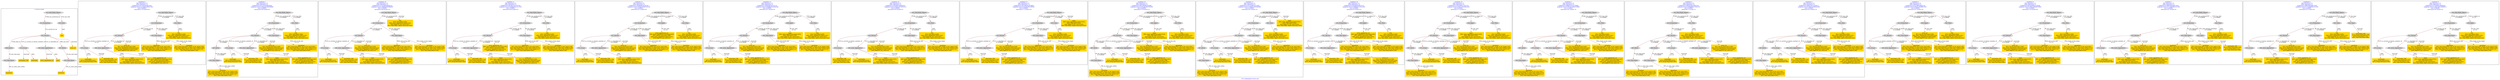 digraph n0 {
fontcolor="blue"
remincross="true"
label="s18-s-indianapolis-artists.xml"
subgraph cluster_0 {
label="1-correct model"
n2[style="filled",color="white",fillcolor="lightgray",label="E12_Production1"];
n3[style="filled",color="white",fillcolor="lightgray",label="E21_Person1"];
n4[style="filled",color="white",fillcolor="lightgray",label="E69_Death1"];
n5[style="filled",color="white",fillcolor="lightgray",label="E74_Group1"];
n6[style="filled",color="white",fillcolor="lightgray",label="E82_Actor_Appellation1"];
n7[style="filled",color="white",fillcolor="lightgray",label="E67_Birth1"];
n8[shape="plaintext",style="filled",fillcolor="gold",label="artist_uri"];
n9[style="filled",color="white",fillcolor="lightgray",label="E22_Man-Made_Object1"];
n10[style="filled",color="white",fillcolor="lightgray",label="E35_Title1"];
n11[shape="plaintext",style="filled",fillcolor="gold",label="title"];
n12[style="filled",color="white",fillcolor="lightgray",label="E52_Time-Span1"];
n13[shape="plaintext",style="filled",fillcolor="gold",label="birthDate"];
n14[style="filled",color="white",fillcolor="lightgray",label="E52_Time-Span2"];
n15[shape="plaintext",style="filled",fillcolor="gold",label="deathDate"];
n16[shape="plaintext",style="filled",fillcolor="gold",label="nationality_URI"];
n17[shape="plaintext",style="filled",fillcolor="gold",label="nationality"];
n18[shape="plaintext",style="filled",fillcolor="gold",label="artist_appellation_uri"];
n19[shape="plaintext",style="filled",fillcolor="gold",label="name"];
}
subgraph cluster_1 {
label="candidate 0\nlink coherence:1.0\nnode coherence:1.0\nconfidence:0.6773010478452951\nmapping score:0.6216003492817651\ncost:13.99995\n-precision:0.79-recall:0.65"
n21[style="filled",color="white",fillcolor="lightgray",label="E12_Production1"];
n22[style="filled",color="white",fillcolor="lightgray",label="E21_Person1"];
n23[style="filled",color="white",fillcolor="lightgray",label="E52_Time-Span2"];
n24[style="filled",color="white",fillcolor="lightgray",label="E74_Group1"];
n25[style="filled",color="white",fillcolor="lightgray",label="E82_Actor_Appellation1"];
n26[style="filled",color="white",fillcolor="lightgray",label="E22_Man-Made_Object1"];
n27[style="filled",color="white",fillcolor="lightgray",label="E35_Title1"];
n28[shape="plaintext",style="filled",fillcolor="gold",label="title\n[E35_Title,label,0.849]\n[E82_Actor_Appellation,label,0.101]\n[E30_Right,P3_has_note,0.047]\n[E22_Man-Made_Object,classLink,0.002]"];
n29[shape="plaintext",style="filled",fillcolor="gold",label="name\n[E82_Actor_Appellation,label,0.925]\n[E35_Title,label,0.042]\n[E30_Right,P3_has_note,0.033]\n[E22_Man-Made_Object,classLink,0.001]"];
n30[shape="plaintext",style="filled",fillcolor="gold",label="nationality\n[E74_Group,label,0.615]\n[E74_Group,classLink,0.385]"];
n31[shape="plaintext",style="filled",fillcolor="gold",label="deathDate\n[E52_Time-Span,P82b_end_of_the_end,0.461]\n[E52_Time-Span,P82_at_some_time_within,0.375]\n[E52_Time-Span,P82a_begin_of_the_begin,0.11]\n[E52_Time-Span,label,0.053]"];
n32[shape="plaintext",style="filled",fillcolor="gold",label="birthDate\n[E52_Time-Span,P82a_begin_of_the_begin,0.38]\n[E52_Time-Span,P82_at_some_time_within,0.344]\n[E52_Time-Span,P82b_end_of_the_end,0.172]\n[E52_Time-Span,label,0.104]"];
n33[shape="plaintext",style="filled",fillcolor="gold",label="artist_appellation_uri\n[E82_Actor_Appellation,classLink,0.891]\n[E21_Person,classLink,0.096]\n[E82_Actor_Appellation,label,0.013]\n[E30_Right,P3_has_note,0.0]"];
n34[shape="plaintext",style="filled",fillcolor="gold",label="artist_uri\n[E21_Person,classLink,0.509]\n[E82_Actor_Appellation,classLink,0.424]\n[E82_Actor_Appellation,label,0.068]\n[E30_Right,P3_has_note,0.0]"];
n35[shape="plaintext",style="filled",fillcolor="gold",label="nationality_URI\n[E74_Group,classLink,0.788]\n[E74_Group,label,0.125]\n[E55_Type,classLink,0.086]"];
}
subgraph cluster_2 {
label="candidate 1\nlink coherence:1.0\nnode coherence:1.0\nconfidence:0.6727207638626095\nmapping score:0.5992402546208698\ncost:15.99993\n-precision:0.88-recall:0.82"
n37[style="filled",color="white",fillcolor="lightgray",label="E12_Production1"];
n38[style="filled",color="white",fillcolor="lightgray",label="E21_Person1"];
n39[style="filled",color="white",fillcolor="lightgray",label="E52_Time-Span2"];
n40[style="filled",color="white",fillcolor="lightgray",label="E67_Birth1"];
n41[style="filled",color="white",fillcolor="lightgray",label="E74_Group1"];
n42[style="filled",color="white",fillcolor="lightgray",label="E82_Actor_Appellation1"];
n43[style="filled",color="white",fillcolor="lightgray",label="E22_Man-Made_Object1"];
n44[style="filled",color="white",fillcolor="lightgray",label="E35_Title1"];
n45[style="filled",color="white",fillcolor="lightgray",label="E52_Time-Span1"];
n46[shape="plaintext",style="filled",fillcolor="gold",label="title\n[E35_Title,label,0.849]\n[E82_Actor_Appellation,label,0.101]\n[E30_Right,P3_has_note,0.047]\n[E22_Man-Made_Object,classLink,0.002]"];
n47[shape="plaintext",style="filled",fillcolor="gold",label="name\n[E82_Actor_Appellation,label,0.925]\n[E35_Title,label,0.042]\n[E30_Right,P3_has_note,0.033]\n[E22_Man-Made_Object,classLink,0.001]"];
n48[shape="plaintext",style="filled",fillcolor="gold",label="nationality\n[E74_Group,label,0.615]\n[E74_Group,classLink,0.385]"];
n49[shape="plaintext",style="filled",fillcolor="gold",label="deathDate\n[E52_Time-Span,P82b_end_of_the_end,0.461]\n[E52_Time-Span,P82_at_some_time_within,0.375]\n[E52_Time-Span,P82a_begin_of_the_begin,0.11]\n[E52_Time-Span,label,0.053]"];
n50[shape="plaintext",style="filled",fillcolor="gold",label="artist_appellation_uri\n[E82_Actor_Appellation,classLink,0.891]\n[E21_Person,classLink,0.096]\n[E82_Actor_Appellation,label,0.013]\n[E30_Right,P3_has_note,0.0]"];
n51[shape="plaintext",style="filled",fillcolor="gold",label="artist_uri\n[E21_Person,classLink,0.509]\n[E82_Actor_Appellation,classLink,0.424]\n[E82_Actor_Appellation,label,0.068]\n[E30_Right,P3_has_note,0.0]"];
n52[shape="plaintext",style="filled",fillcolor="gold",label="birthDate\n[E52_Time-Span,P82a_begin_of_the_begin,0.38]\n[E52_Time-Span,P82_at_some_time_within,0.344]\n[E52_Time-Span,P82b_end_of_the_end,0.172]\n[E52_Time-Span,label,0.104]"];
n53[shape="plaintext",style="filled",fillcolor="gold",label="nationality_URI\n[E74_Group,classLink,0.788]\n[E74_Group,label,0.125]\n[E55_Type,classLink,0.086]"];
}
subgraph cluster_3 {
label="candidate 10\nlink coherence:1.0\nnode coherence:1.0\nconfidence:0.5714168164640153\nmapping score:0.586305605488005\ncost:12.99996\n-precision:0.69-recall:0.53"
n55[style="filled",color="white",fillcolor="lightgray",label="E12_Production1"];
n56[style="filled",color="white",fillcolor="lightgray",label="E21_Person1"];
n57[style="filled",color="white",fillcolor="lightgray",label="E52_Time-Span2"];
n58[style="filled",color="white",fillcolor="lightgray",label="E74_Group1"];
n59[style="filled",color="white",fillcolor="lightgray",label="E82_Actor_Appellation1"];
n60[style="filled",color="white",fillcolor="lightgray",label="E22_Man-Made_Object1"];
n61[shape="plaintext",style="filled",fillcolor="gold",label="title\n[E35_Title,label,0.849]\n[E82_Actor_Appellation,label,0.101]\n[E30_Right,P3_has_note,0.047]\n[E22_Man-Made_Object,classLink,0.002]"];
n62[shape="plaintext",style="filled",fillcolor="gold",label="name\n[E82_Actor_Appellation,label,0.925]\n[E35_Title,label,0.042]\n[E30_Right,P3_has_note,0.033]\n[E22_Man-Made_Object,classLink,0.001]"];
n63[shape="plaintext",style="filled",fillcolor="gold",label="nationality\n[E74_Group,label,0.615]\n[E74_Group,classLink,0.385]"];
n64[shape="plaintext",style="filled",fillcolor="gold",label="deathDate\n[E52_Time-Span,P82b_end_of_the_end,0.461]\n[E52_Time-Span,P82_at_some_time_within,0.375]\n[E52_Time-Span,P82a_begin_of_the_begin,0.11]\n[E52_Time-Span,label,0.053]"];
n65[shape="plaintext",style="filled",fillcolor="gold",label="birthDate\n[E52_Time-Span,P82a_begin_of_the_begin,0.38]\n[E52_Time-Span,P82_at_some_time_within,0.344]\n[E52_Time-Span,P82b_end_of_the_end,0.172]\n[E52_Time-Span,label,0.104]"];
n66[shape="plaintext",style="filled",fillcolor="gold",label="artist_appellation_uri\n[E82_Actor_Appellation,classLink,0.891]\n[E21_Person,classLink,0.096]\n[E82_Actor_Appellation,label,0.013]\n[E30_Right,P3_has_note,0.0]"];
n67[shape="plaintext",style="filled",fillcolor="gold",label="artist_uri\n[E21_Person,classLink,0.509]\n[E82_Actor_Appellation,classLink,0.424]\n[E82_Actor_Appellation,label,0.068]\n[E30_Right,P3_has_note,0.0]"];
n68[shape="plaintext",style="filled",fillcolor="gold",label="nationality_URI\n[E74_Group,classLink,0.788]\n[E74_Group,label,0.125]\n[E55_Type,classLink,0.086]"];
}
subgraph cluster_4 {
label="candidate 11\nlink coherence:1.0\nnode coherence:1.0\nconfidence:0.5673817437553765\nmapping score:0.5849605812517922\ncost:13.99995\n-precision:0.64-recall:0.53"
n70[style="filled",color="white",fillcolor="lightgray",label="E12_Production1"];
n71[style="filled",color="white",fillcolor="lightgray",label="E21_Person1"];
n72[style="filled",color="white",fillcolor="lightgray",label="E52_Time-Span2"];
n73[style="filled",color="white",fillcolor="lightgray",label="E74_Group1"];
n74[style="filled",color="white",fillcolor="lightgray",label="E82_Actor_Appellation1"];
n75[style="filled",color="white",fillcolor="lightgray",label="E22_Man-Made_Object1"];
n76[style="filled",color="white",fillcolor="lightgray",label="E35_Title1"];
n77[shape="plaintext",style="filled",fillcolor="gold",label="title\n[E35_Title,label,0.849]\n[E82_Actor_Appellation,label,0.101]\n[E30_Right,P3_has_note,0.047]\n[E22_Man-Made_Object,classLink,0.002]"];
n78[shape="plaintext",style="filled",fillcolor="gold",label="name\n[E82_Actor_Appellation,label,0.925]\n[E35_Title,label,0.042]\n[E30_Right,P3_has_note,0.033]\n[E22_Man-Made_Object,classLink,0.001]"];
n79[shape="plaintext",style="filled",fillcolor="gold",label="nationality\n[E74_Group,label,0.615]\n[E74_Group,classLink,0.385]"];
n80[shape="plaintext",style="filled",fillcolor="gold",label="deathDate\n[E52_Time-Span,P82b_end_of_the_end,0.461]\n[E52_Time-Span,P82_at_some_time_within,0.375]\n[E52_Time-Span,P82a_begin_of_the_begin,0.11]\n[E52_Time-Span,label,0.053]"];
n81[shape="plaintext",style="filled",fillcolor="gold",label="birthDate\n[E52_Time-Span,P82a_begin_of_the_begin,0.38]\n[E52_Time-Span,P82_at_some_time_within,0.344]\n[E52_Time-Span,P82b_end_of_the_end,0.172]\n[E52_Time-Span,label,0.104]"];
n82[shape="plaintext",style="filled",fillcolor="gold",label="artist_uri\n[E21_Person,classLink,0.509]\n[E82_Actor_Appellation,classLink,0.424]\n[E82_Actor_Appellation,label,0.068]\n[E30_Right,P3_has_note,0.0]"];
n83[shape="plaintext",style="filled",fillcolor="gold",label="artist_appellation_uri\n[E82_Actor_Appellation,classLink,0.891]\n[E21_Person,classLink,0.096]\n[E82_Actor_Appellation,label,0.013]\n[E30_Right,P3_has_note,0.0]"];
n84[shape="plaintext",style="filled",fillcolor="gold",label="nationality_URI\n[E74_Group,classLink,0.788]\n[E74_Group,label,0.125]\n[E55_Type,classLink,0.086]"];
}
subgraph cluster_5 {
label="candidate 12\nlink coherence:1.0\nnode coherence:1.0\nconfidence:0.5659438742287587\nmapping score:0.5636479580762529\ncost:14.99995\n-precision:0.67-recall:0.59"
n86[style="filled",color="white",fillcolor="lightgray",label="E12_Production1"];
n87[style="filled",color="white",fillcolor="lightgray",label="E21_Person1"];
n88[style="filled",color="white",fillcolor="lightgray",label="E52_Time-Span2"];
n89[style="filled",color="white",fillcolor="lightgray",label="E74_Group1"];
n90[style="filled",color="white",fillcolor="lightgray",label="E82_Actor_Appellation1"];
n91[style="filled",color="white",fillcolor="lightgray",label="E22_Man-Made_Object1"];
n92[style="filled",color="white",fillcolor="lightgray",label="E30_Right1"];
n93[style="filled",color="white",fillcolor="lightgray",label="E35_Title1"];
n94[shape="plaintext",style="filled",fillcolor="gold",label="title\n[E35_Title,label,0.849]\n[E82_Actor_Appellation,label,0.101]\n[E30_Right,P3_has_note,0.047]\n[E22_Man-Made_Object,classLink,0.002]"];
n95[shape="plaintext",style="filled",fillcolor="gold",label="name\n[E82_Actor_Appellation,label,0.925]\n[E35_Title,label,0.042]\n[E30_Right,P3_has_note,0.033]\n[E22_Man-Made_Object,classLink,0.001]"];
n96[shape="plaintext",style="filled",fillcolor="gold",label="nationality\n[E74_Group,label,0.615]\n[E74_Group,classLink,0.385]"];
n97[shape="plaintext",style="filled",fillcolor="gold",label="deathDate\n[E52_Time-Span,P82b_end_of_the_end,0.461]\n[E52_Time-Span,P82_at_some_time_within,0.375]\n[E52_Time-Span,P82a_begin_of_the_begin,0.11]\n[E52_Time-Span,label,0.053]"];
n98[shape="plaintext",style="filled",fillcolor="gold",label="artist_appellation_uri\n[E82_Actor_Appellation,classLink,0.891]\n[E21_Person,classLink,0.096]\n[E82_Actor_Appellation,label,0.013]\n[E30_Right,P3_has_note,0.0]"];
n99[shape="plaintext",style="filled",fillcolor="gold",label="birthDate\n[E52_Time-Span,P82a_begin_of_the_begin,0.38]\n[E52_Time-Span,P82_at_some_time_within,0.344]\n[E52_Time-Span,P82b_end_of_the_end,0.172]\n[E52_Time-Span,label,0.104]"];
n100[shape="plaintext",style="filled",fillcolor="gold",label="artist_uri\n[E21_Person,classLink,0.509]\n[E82_Actor_Appellation,classLink,0.424]\n[E82_Actor_Appellation,label,0.068]\n[E30_Right,P3_has_note,0.0]"];
n101[shape="plaintext",style="filled",fillcolor="gold",label="nationality_URI\n[E74_Group,classLink,0.788]\n[E74_Group,label,0.125]\n[E55_Type,classLink,0.086]"];
}
subgraph cluster_6 {
label="candidate 13\nlink coherence:1.0\nnode coherence:1.0\nconfidence:0.5658188742132741\nmapping score:0.5636062914044248\ncost:14.99995\n-precision:0.67-recall:0.59"
n103[style="filled",color="white",fillcolor="lightgray",label="E12_Production1"];
n104[style="filled",color="white",fillcolor="lightgray",label="E21_Person1"];
n105[style="filled",color="white",fillcolor="lightgray",label="E52_Time-Span2"];
n106[style="filled",color="white",fillcolor="lightgray",label="E74_Group1"];
n107[style="filled",color="white",fillcolor="lightgray",label="E82_Actor_Appellation1"];
n108[style="filled",color="white",fillcolor="lightgray",label="E22_Man-Made_Object1"];
n109[style="filled",color="white",fillcolor="lightgray",label="E30_Right1"];
n110[style="filled",color="white",fillcolor="lightgray",label="E35_Title1"];
n111[shape="plaintext",style="filled",fillcolor="gold",label="title\n[E35_Title,label,0.849]\n[E82_Actor_Appellation,label,0.101]\n[E30_Right,P3_has_note,0.047]\n[E22_Man-Made_Object,classLink,0.002]"];
n112[shape="plaintext",style="filled",fillcolor="gold",label="name\n[E82_Actor_Appellation,label,0.925]\n[E35_Title,label,0.042]\n[E30_Right,P3_has_note,0.033]\n[E22_Man-Made_Object,classLink,0.001]"];
n113[shape="plaintext",style="filled",fillcolor="gold",label="nationality\n[E74_Group,label,0.615]\n[E74_Group,classLink,0.385]"];
n114[shape="plaintext",style="filled",fillcolor="gold",label="deathDate\n[E52_Time-Span,P82b_end_of_the_end,0.461]\n[E52_Time-Span,P82_at_some_time_within,0.375]\n[E52_Time-Span,P82a_begin_of_the_begin,0.11]\n[E52_Time-Span,label,0.053]"];
n115[shape="plaintext",style="filled",fillcolor="gold",label="birthDate\n[E52_Time-Span,P82a_begin_of_the_begin,0.38]\n[E52_Time-Span,P82_at_some_time_within,0.344]\n[E52_Time-Span,P82b_end_of_the_end,0.172]\n[E52_Time-Span,label,0.104]"];
n116[shape="plaintext",style="filled",fillcolor="gold",label="artist_appellation_uri\n[E82_Actor_Appellation,classLink,0.891]\n[E21_Person,classLink,0.096]\n[E82_Actor_Appellation,label,0.013]\n[E30_Right,P3_has_note,0.0]"];
n117[shape="plaintext",style="filled",fillcolor="gold",label="artist_uri\n[E21_Person,classLink,0.509]\n[E82_Actor_Appellation,classLink,0.424]\n[E82_Actor_Appellation,label,0.068]\n[E30_Right,P3_has_note,0.0]"];
n118[shape="plaintext",style="filled",fillcolor="gold",label="nationality_URI\n[E74_Group,classLink,0.788]\n[E74_Group,label,0.125]\n[E55_Type,classLink,0.086]"];
}
subgraph cluster_7 {
label="candidate 14\nlink coherence:1.0\nnode coherence:1.0\nconfidence:0.5655601190945451\nmapping score:0.584353373031515\ncost:13.99995\n-precision:0.64-recall:0.53"
n120[style="filled",color="white",fillcolor="lightgray",label="E12_Production1"];
n121[style="filled",color="white",fillcolor="lightgray",label="E21_Person1"];
n122[style="filled",color="white",fillcolor="lightgray",label="E52_Time-Span2"];
n123[style="filled",color="white",fillcolor="lightgray",label="E74_Group1"];
n124[style="filled",color="white",fillcolor="lightgray",label="E82_Actor_Appellation1"];
n125[style="filled",color="white",fillcolor="lightgray",label="E22_Man-Made_Object1"];
n126[style="filled",color="white",fillcolor="lightgray",label="E35_Title1"];
n127[shape="plaintext",style="filled",fillcolor="gold",label="title\n[E35_Title,label,0.849]\n[E82_Actor_Appellation,label,0.101]\n[E30_Right,P3_has_note,0.047]\n[E22_Man-Made_Object,classLink,0.002]"];
n128[shape="plaintext",style="filled",fillcolor="gold",label="name\n[E82_Actor_Appellation,label,0.925]\n[E35_Title,label,0.042]\n[E30_Right,P3_has_note,0.033]\n[E22_Man-Made_Object,classLink,0.001]"];
n129[shape="plaintext",style="filled",fillcolor="gold",label="deathDate\n[E52_Time-Span,P82b_end_of_the_end,0.461]\n[E52_Time-Span,P82_at_some_time_within,0.375]\n[E52_Time-Span,P82a_begin_of_the_begin,0.11]\n[E52_Time-Span,label,0.053]"];
n130[shape="plaintext",style="filled",fillcolor="gold",label="nationality_URI\n[E74_Group,classLink,0.788]\n[E74_Group,label,0.125]\n[E55_Type,classLink,0.086]"];
n131[shape="plaintext",style="filled",fillcolor="gold",label="birthDate\n[E52_Time-Span,P82a_begin_of_the_begin,0.38]\n[E52_Time-Span,P82_at_some_time_within,0.344]\n[E52_Time-Span,P82b_end_of_the_end,0.172]\n[E52_Time-Span,label,0.104]"];
n132[shape="plaintext",style="filled",fillcolor="gold",label="artist_appellation_uri\n[E82_Actor_Appellation,classLink,0.891]\n[E21_Person,classLink,0.096]\n[E82_Actor_Appellation,label,0.013]\n[E30_Right,P3_has_note,0.0]"];
n133[shape="plaintext",style="filled",fillcolor="gold",label="artist_uri\n[E21_Person,classLink,0.509]\n[E82_Actor_Appellation,classLink,0.424]\n[E82_Actor_Appellation,label,0.068]\n[E30_Right,P3_has_note,0.0]"];
n134[shape="plaintext",style="filled",fillcolor="gold",label="nationality\n[E74_Group,label,0.615]\n[E74_Group,classLink,0.385]"];
}
subgraph cluster_8 {
label="candidate 15\nlink coherence:1.0\nnode coherence:1.0\nconfidence:0.5617961813078848\nmapping score:0.562265393769295\ncost:13.99995\n-precision:0.71-recall:0.59"
n136[style="filled",color="white",fillcolor="lightgray",label="E12_Production1"];
n137[style="filled",color="white",fillcolor="lightgray",label="E21_Person1"];
n138[style="filled",color="white",fillcolor="lightgray",label="E52_Time-Span2"];
n139[style="filled",color="white",fillcolor="lightgray",label="E74_Group1"];
n140[style="filled",color="white",fillcolor="lightgray",label="E82_Actor_Appellation1"];
n141[style="filled",color="white",fillcolor="lightgray",label="E22_Man-Made_Object1"];
n142[style="filled",color="white",fillcolor="lightgray",label="E35_Title1"];
n143[shape="plaintext",style="filled",fillcolor="gold",label="name\n[E82_Actor_Appellation,label,0.925]\n[E35_Title,label,0.042]\n[E30_Right,P3_has_note,0.033]\n[E22_Man-Made_Object,classLink,0.001]"];
n144[shape="plaintext",style="filled",fillcolor="gold",label="title\n[E35_Title,label,0.849]\n[E82_Actor_Appellation,label,0.101]\n[E30_Right,P3_has_note,0.047]\n[E22_Man-Made_Object,classLink,0.002]"];
n145[shape="plaintext",style="filled",fillcolor="gold",label="nationality\n[E74_Group,label,0.615]\n[E74_Group,classLink,0.385]"];
n146[shape="plaintext",style="filled",fillcolor="gold",label="deathDate\n[E52_Time-Span,P82b_end_of_the_end,0.461]\n[E52_Time-Span,P82_at_some_time_within,0.375]\n[E52_Time-Span,P82a_begin_of_the_begin,0.11]\n[E52_Time-Span,label,0.053]"];
n147[shape="plaintext",style="filled",fillcolor="gold",label="birthDate\n[E52_Time-Span,P82a_begin_of_the_begin,0.38]\n[E52_Time-Span,P82_at_some_time_within,0.344]\n[E52_Time-Span,P82b_end_of_the_end,0.172]\n[E52_Time-Span,label,0.104]"];
n148[shape="plaintext",style="filled",fillcolor="gold",label="artist_appellation_uri\n[E82_Actor_Appellation,classLink,0.891]\n[E21_Person,classLink,0.096]\n[E82_Actor_Appellation,label,0.013]\n[E30_Right,P3_has_note,0.0]"];
n149[shape="plaintext",style="filled",fillcolor="gold",label="artist_uri\n[E21_Person,classLink,0.509]\n[E82_Actor_Appellation,classLink,0.424]\n[E82_Actor_Appellation,label,0.068]\n[E30_Right,P3_has_note,0.0]"];
n150[shape="plaintext",style="filled",fillcolor="gold",label="nationality_URI\n[E74_Group,classLink,0.788]\n[E74_Group,label,0.125]\n[E55_Type,classLink,0.086]"];
}
subgraph cluster_9 {
label="candidate 16\nlink coherence:1.0\nnode coherence:1.0\nconfidence:0.5612385902305885\nmapping score:0.5412461967435295\ncost:16.99993\n-precision:0.76-recall:0.76"
n152[style="filled",color="white",fillcolor="lightgray",label="E12_Production1"];
n153[style="filled",color="white",fillcolor="lightgray",label="E21_Person1"];
n154[style="filled",color="white",fillcolor="lightgray",label="E52_Time-Span2"];
n155[style="filled",color="white",fillcolor="lightgray",label="E67_Birth1"];
n156[style="filled",color="white",fillcolor="lightgray",label="E74_Group1"];
n157[style="filled",color="white",fillcolor="lightgray",label="E82_Actor_Appellation1"];
n158[style="filled",color="white",fillcolor="lightgray",label="E22_Man-Made_Object1"];
n159[style="filled",color="white",fillcolor="lightgray",label="E30_Right1"];
n160[style="filled",color="white",fillcolor="lightgray",label="E35_Title1"];
n161[style="filled",color="white",fillcolor="lightgray",label="E52_Time-Span1"];
n162[shape="plaintext",style="filled",fillcolor="gold",label="title\n[E35_Title,label,0.849]\n[E82_Actor_Appellation,label,0.101]\n[E30_Right,P3_has_note,0.047]\n[E22_Man-Made_Object,classLink,0.002]"];
n163[shape="plaintext",style="filled",fillcolor="gold",label="name\n[E82_Actor_Appellation,label,0.925]\n[E35_Title,label,0.042]\n[E30_Right,P3_has_note,0.033]\n[E22_Man-Made_Object,classLink,0.001]"];
n164[shape="plaintext",style="filled",fillcolor="gold",label="nationality\n[E74_Group,label,0.615]\n[E74_Group,classLink,0.385]"];
n165[shape="plaintext",style="filled",fillcolor="gold",label="deathDate\n[E52_Time-Span,P82b_end_of_the_end,0.461]\n[E52_Time-Span,P82_at_some_time_within,0.375]\n[E52_Time-Span,P82a_begin_of_the_begin,0.11]\n[E52_Time-Span,label,0.053]"];
n166[shape="plaintext",style="filled",fillcolor="gold",label="artist_appellation_uri\n[E82_Actor_Appellation,classLink,0.891]\n[E21_Person,classLink,0.096]\n[E82_Actor_Appellation,label,0.013]\n[E30_Right,P3_has_note,0.0]"];
n167[shape="plaintext",style="filled",fillcolor="gold",label="artist_uri\n[E21_Person,classLink,0.509]\n[E82_Actor_Appellation,classLink,0.424]\n[E82_Actor_Appellation,label,0.068]\n[E30_Right,P3_has_note,0.0]"];
n168[shape="plaintext",style="filled",fillcolor="gold",label="birthDate\n[E52_Time-Span,P82a_begin_of_the_begin,0.38]\n[E52_Time-Span,P82_at_some_time_within,0.344]\n[E52_Time-Span,P82b_end_of_the_end,0.172]\n[E52_Time-Span,label,0.104]"];
n169[shape="plaintext",style="filled",fillcolor="gold",label="nationality_URI\n[E74_Group,classLink,0.788]\n[E74_Group,label,0.125]\n[E55_Type,classLink,0.086]"];
}
subgraph cluster_10 {
label="candidate 17\nlink coherence:1.0\nnode coherence:1.0\nconfidence:0.5572158973251992\nmapping score:0.5399052991083998\ncost:15.99993\n-precision:0.81-recall:0.76"
n171[style="filled",color="white",fillcolor="lightgray",label="E12_Production1"];
n172[style="filled",color="white",fillcolor="lightgray",label="E21_Person1"];
n173[style="filled",color="white",fillcolor="lightgray",label="E52_Time-Span2"];
n174[style="filled",color="white",fillcolor="lightgray",label="E67_Birth1"];
n175[style="filled",color="white",fillcolor="lightgray",label="E74_Group1"];
n176[style="filled",color="white",fillcolor="lightgray",label="E82_Actor_Appellation1"];
n177[style="filled",color="white",fillcolor="lightgray",label="E22_Man-Made_Object1"];
n178[style="filled",color="white",fillcolor="lightgray",label="E35_Title1"];
n179[style="filled",color="white",fillcolor="lightgray",label="E52_Time-Span1"];
n180[shape="plaintext",style="filled",fillcolor="gold",label="name\n[E82_Actor_Appellation,label,0.925]\n[E35_Title,label,0.042]\n[E30_Right,P3_has_note,0.033]\n[E22_Man-Made_Object,classLink,0.001]"];
n181[shape="plaintext",style="filled",fillcolor="gold",label="title\n[E35_Title,label,0.849]\n[E82_Actor_Appellation,label,0.101]\n[E30_Right,P3_has_note,0.047]\n[E22_Man-Made_Object,classLink,0.002]"];
n182[shape="plaintext",style="filled",fillcolor="gold",label="nationality\n[E74_Group,label,0.615]\n[E74_Group,classLink,0.385]"];
n183[shape="plaintext",style="filled",fillcolor="gold",label="deathDate\n[E52_Time-Span,P82b_end_of_the_end,0.461]\n[E52_Time-Span,P82_at_some_time_within,0.375]\n[E52_Time-Span,P82a_begin_of_the_begin,0.11]\n[E52_Time-Span,label,0.053]"];
n184[shape="plaintext",style="filled",fillcolor="gold",label="artist_appellation_uri\n[E82_Actor_Appellation,classLink,0.891]\n[E21_Person,classLink,0.096]\n[E82_Actor_Appellation,label,0.013]\n[E30_Right,P3_has_note,0.0]"];
n185[shape="plaintext",style="filled",fillcolor="gold",label="artist_uri\n[E21_Person,classLink,0.509]\n[E82_Actor_Appellation,classLink,0.424]\n[E82_Actor_Appellation,label,0.068]\n[E30_Right,P3_has_note,0.0]"];
n186[shape="plaintext",style="filled",fillcolor="gold",label="birthDate\n[E52_Time-Span,P82a_begin_of_the_begin,0.38]\n[E52_Time-Span,P82_at_some_time_within,0.344]\n[E52_Time-Span,P82b_end_of_the_end,0.172]\n[E52_Time-Span,label,0.104]"];
n187[shape="plaintext",style="filled",fillcolor="gold",label="nationality_URI\n[E74_Group,classLink,0.788]\n[E74_Group,label,0.125]\n[E55_Type,classLink,0.086]"];
}
subgraph cluster_11 {
label="candidate 18\nlink coherence:1.0\nnode coherence:1.0\nconfidence:0.5553485358057474\nmapping score:0.5809495119352491\ncost:14.99995\n-precision:0.6-recall:0.53"
n189[style="filled",color="white",fillcolor="lightgray",label="E12_Production1"];
n190[style="filled",color="white",fillcolor="lightgray",label="E21_Person1"];
n191[style="filled",color="white",fillcolor="lightgray",label="E52_Time-Span2"];
n192[style="filled",color="white",fillcolor="lightgray",label="E74_Group1"];
n193[style="filled",color="white",fillcolor="lightgray",label="E82_Actor_Appellation1"];
n194[style="filled",color="white",fillcolor="lightgray",label="E22_Man-Made_Object1"];
n195[style="filled",color="white",fillcolor="lightgray",label="E30_Right1"];
n196[style="filled",color="white",fillcolor="lightgray",label="E35_Title1"];
n197[shape="plaintext",style="filled",fillcolor="gold",label="title\n[E35_Title,label,0.849]\n[E82_Actor_Appellation,label,0.101]\n[E30_Right,P3_has_note,0.047]\n[E22_Man-Made_Object,classLink,0.002]"];
n198[shape="plaintext",style="filled",fillcolor="gold",label="name\n[E82_Actor_Appellation,label,0.925]\n[E35_Title,label,0.042]\n[E30_Right,P3_has_note,0.033]\n[E22_Man-Made_Object,classLink,0.001]"];
n199[shape="plaintext",style="filled",fillcolor="gold",label="nationality\n[E74_Group,label,0.615]\n[E74_Group,classLink,0.385]"];
n200[shape="plaintext",style="filled",fillcolor="gold",label="deathDate\n[E52_Time-Span,P82b_end_of_the_end,0.461]\n[E52_Time-Span,P82_at_some_time_within,0.375]\n[E52_Time-Span,P82a_begin_of_the_begin,0.11]\n[E52_Time-Span,label,0.053]"];
n201[shape="plaintext",style="filled",fillcolor="gold",label="artist_appellation_uri\n[E82_Actor_Appellation,classLink,0.891]\n[E21_Person,classLink,0.096]\n[E82_Actor_Appellation,label,0.013]\n[E30_Right,P3_has_note,0.0]"];
n202[shape="plaintext",style="filled",fillcolor="gold",label="birthDate\n[E52_Time-Span,P82a_begin_of_the_begin,0.38]\n[E52_Time-Span,P82_at_some_time_within,0.344]\n[E52_Time-Span,P82b_end_of_the_end,0.172]\n[E52_Time-Span,label,0.104]"];
n203[shape="plaintext",style="filled",fillcolor="gold",label="artist_uri\n[E21_Person,classLink,0.509]\n[E82_Actor_Appellation,classLink,0.424]\n[E82_Actor_Appellation,label,0.068]\n[E30_Right,P3_has_note,0.0]"];
n204[shape="plaintext",style="filled",fillcolor="gold",label="nationality_URI\n[E74_Group,classLink,0.788]\n[E74_Group,label,0.125]\n[E55_Type,classLink,0.086]"];
}
subgraph cluster_12 {
label="candidate 19\nlink coherence:1.0\nnode coherence:1.0\nconfidence:0.5551400517410776\nmapping score:0.5392133505803592\ncost:16.99993\n-precision:0.71-recall:0.71"
n206[style="filled",color="white",fillcolor="lightgray",label="E12_Production1"];
n207[style="filled",color="white",fillcolor="lightgray",label="E21_Person1"];
n208[style="filled",color="white",fillcolor="lightgray",label="E52_Time-Span2"];
n209[style="filled",color="white",fillcolor="lightgray",label="E67_Birth1"];
n210[style="filled",color="white",fillcolor="lightgray",label="E74_Group1"];
n211[style="filled",color="white",fillcolor="lightgray",label="E82_Actor_Appellation1"];
n212[style="filled",color="white",fillcolor="lightgray",label="E22_Man-Made_Object1"];
n213[style="filled",color="white",fillcolor="lightgray",label="E30_Right1"];
n214[style="filled",color="white",fillcolor="lightgray",label="E35_Title1"];
n215[style="filled",color="white",fillcolor="lightgray",label="E52_Time-Span1"];
n216[shape="plaintext",style="filled",fillcolor="gold",label="title\n[E35_Title,label,0.849]\n[E82_Actor_Appellation,label,0.101]\n[E30_Right,P3_has_note,0.047]\n[E22_Man-Made_Object,classLink,0.002]"];
n217[shape="plaintext",style="filled",fillcolor="gold",label="name\n[E82_Actor_Appellation,label,0.925]\n[E35_Title,label,0.042]\n[E30_Right,P3_has_note,0.033]\n[E22_Man-Made_Object,classLink,0.001]"];
n218[shape="plaintext",style="filled",fillcolor="gold",label="nationality\n[E74_Group,label,0.615]\n[E74_Group,classLink,0.385]"];
n219[shape="plaintext",style="filled",fillcolor="gold",label="birthDate\n[E52_Time-Span,P82a_begin_of_the_begin,0.38]\n[E52_Time-Span,P82_at_some_time_within,0.344]\n[E52_Time-Span,P82b_end_of_the_end,0.172]\n[E52_Time-Span,label,0.104]"];
n220[shape="plaintext",style="filled",fillcolor="gold",label="artist_appellation_uri\n[E82_Actor_Appellation,classLink,0.891]\n[E21_Person,classLink,0.096]\n[E82_Actor_Appellation,label,0.013]\n[E30_Right,P3_has_note,0.0]"];
n221[shape="plaintext",style="filled",fillcolor="gold",label="artist_uri\n[E21_Person,classLink,0.509]\n[E82_Actor_Appellation,classLink,0.424]\n[E82_Actor_Appellation,label,0.068]\n[E30_Right,P3_has_note,0.0]"];
n222[shape="plaintext",style="filled",fillcolor="gold",label="deathDate\n[E52_Time-Span,P82b_end_of_the_end,0.461]\n[E52_Time-Span,P82_at_some_time_within,0.375]\n[E52_Time-Span,P82a_begin_of_the_begin,0.11]\n[E52_Time-Span,label,0.053]"];
n223[shape="plaintext",style="filled",fillcolor="gold",label="nationality_URI\n[E74_Group,classLink,0.788]\n[E74_Group,label,0.125]\n[E55_Type,classLink,0.086]"];
}
subgraph cluster_13 {
label="candidate 2\nlink coherence:1.0\nnode coherence:1.0\nconfidence:0.6666222253730986\nmapping score:0.5972074084576996\ncost:15.99993\n-precision:0.81-recall:0.76"
n225[style="filled",color="white",fillcolor="lightgray",label="E12_Production1"];
n226[style="filled",color="white",fillcolor="lightgray",label="E21_Person1"];
n227[style="filled",color="white",fillcolor="lightgray",label="E52_Time-Span2"];
n228[style="filled",color="white",fillcolor="lightgray",label="E67_Birth1"];
n229[style="filled",color="white",fillcolor="lightgray",label="E74_Group1"];
n230[style="filled",color="white",fillcolor="lightgray",label="E82_Actor_Appellation1"];
n231[style="filled",color="white",fillcolor="lightgray",label="E22_Man-Made_Object1"];
n232[style="filled",color="white",fillcolor="lightgray",label="E35_Title1"];
n233[style="filled",color="white",fillcolor="lightgray",label="E52_Time-Span1"];
n234[shape="plaintext",style="filled",fillcolor="gold",label="title\n[E35_Title,label,0.849]\n[E82_Actor_Appellation,label,0.101]\n[E30_Right,P3_has_note,0.047]\n[E22_Man-Made_Object,classLink,0.002]"];
n235[shape="plaintext",style="filled",fillcolor="gold",label="name\n[E82_Actor_Appellation,label,0.925]\n[E35_Title,label,0.042]\n[E30_Right,P3_has_note,0.033]\n[E22_Man-Made_Object,classLink,0.001]"];
n236[shape="plaintext",style="filled",fillcolor="gold",label="nationality\n[E74_Group,label,0.615]\n[E74_Group,classLink,0.385]"];
n237[shape="plaintext",style="filled",fillcolor="gold",label="birthDate\n[E52_Time-Span,P82a_begin_of_the_begin,0.38]\n[E52_Time-Span,P82_at_some_time_within,0.344]\n[E52_Time-Span,P82b_end_of_the_end,0.172]\n[E52_Time-Span,label,0.104]"];
n238[shape="plaintext",style="filled",fillcolor="gold",label="artist_appellation_uri\n[E82_Actor_Appellation,classLink,0.891]\n[E21_Person,classLink,0.096]\n[E82_Actor_Appellation,label,0.013]\n[E30_Right,P3_has_note,0.0]"];
n239[shape="plaintext",style="filled",fillcolor="gold",label="artist_uri\n[E21_Person,classLink,0.509]\n[E82_Actor_Appellation,classLink,0.424]\n[E82_Actor_Appellation,label,0.068]\n[E30_Right,P3_has_note,0.0]"];
n240[shape="plaintext",style="filled",fillcolor="gold",label="deathDate\n[E52_Time-Span,P82b_end_of_the_end,0.461]\n[E52_Time-Span,P82_at_some_time_within,0.375]\n[E52_Time-Span,P82a_begin_of_the_begin,0.11]\n[E52_Time-Span,label,0.053]"];
n241[shape="plaintext",style="filled",fillcolor="gold",label="nationality_URI\n[E74_Group,classLink,0.788]\n[E74_Group,label,0.125]\n[E55_Type,classLink,0.086]"];
}
subgraph cluster_14 {
label="candidate 3\nlink coherence:1.0\nnode coherence:1.0\nconfidence:0.6620419413904128\nmapping score:0.5956806471301376\ncost:16.99992\n-precision:1.0-recall:1.0"
n243[style="filled",color="white",fillcolor="lightgray",label="E12_Production1"];
n244[style="filled",color="white",fillcolor="lightgray",label="E21_Person1"];
n245[style="filled",color="white",fillcolor="lightgray",label="E67_Birth1"];
n246[style="filled",color="white",fillcolor="lightgray",label="E69_Death1"];
n247[style="filled",color="white",fillcolor="lightgray",label="E74_Group1"];
n248[style="filled",color="white",fillcolor="lightgray",label="E82_Actor_Appellation1"];
n249[style="filled",color="white",fillcolor="lightgray",label="E22_Man-Made_Object1"];
n250[style="filled",color="white",fillcolor="lightgray",label="E35_Title1"];
n251[style="filled",color="white",fillcolor="lightgray",label="E52_Time-Span1"];
n252[style="filled",color="white",fillcolor="lightgray",label="E52_Time-Span3"];
n253[shape="plaintext",style="filled",fillcolor="gold",label="title\n[E35_Title,label,0.849]\n[E82_Actor_Appellation,label,0.101]\n[E30_Right,P3_has_note,0.047]\n[E22_Man-Made_Object,classLink,0.002]"];
n254[shape="plaintext",style="filled",fillcolor="gold",label="name\n[E82_Actor_Appellation,label,0.925]\n[E35_Title,label,0.042]\n[E30_Right,P3_has_note,0.033]\n[E22_Man-Made_Object,classLink,0.001]"];
n255[shape="plaintext",style="filled",fillcolor="gold",label="nationality\n[E74_Group,label,0.615]\n[E74_Group,classLink,0.385]"];
n256[shape="plaintext",style="filled",fillcolor="gold",label="artist_appellation_uri\n[E82_Actor_Appellation,classLink,0.891]\n[E21_Person,classLink,0.096]\n[E82_Actor_Appellation,label,0.013]\n[E30_Right,P3_has_note,0.0]"];
n257[shape="plaintext",style="filled",fillcolor="gold",label="deathDate\n[E52_Time-Span,P82b_end_of_the_end,0.461]\n[E52_Time-Span,P82_at_some_time_within,0.375]\n[E52_Time-Span,P82a_begin_of_the_begin,0.11]\n[E52_Time-Span,label,0.053]"];
n258[shape="plaintext",style="filled",fillcolor="gold",label="artist_uri\n[E21_Person,classLink,0.509]\n[E82_Actor_Appellation,classLink,0.424]\n[E82_Actor_Appellation,label,0.068]\n[E30_Right,P3_has_note,0.0]"];
n259[shape="plaintext",style="filled",fillcolor="gold",label="birthDate\n[E52_Time-Span,P82a_begin_of_the_begin,0.38]\n[E52_Time-Span,P82_at_some_time_within,0.344]\n[E52_Time-Span,P82b_end_of_the_end,0.172]\n[E52_Time-Span,label,0.104]"];
n260[shape="plaintext",style="filled",fillcolor="gold",label="nationality_URI\n[E74_Group,classLink,0.788]\n[E74_Group,label,0.125]\n[E55_Type,classLink,0.086]"];
}
subgraph cluster_15 {
label="candidate 4\nlink coherence:1.0\nnode coherence:1.0\nconfidence:0.6405578713509271\nmapping score:0.588519290450309\ncost:15.99993\n-precision:0.81-recall:0.76"
n262[style="filled",color="white",fillcolor="lightgray",label="E12_Production1"];
n263[style="filled",color="white",fillcolor="lightgray",label="E21_Person1"];
n264[style="filled",color="white",fillcolor="lightgray",label="E52_Time-Span2"];
n265[style="filled",color="white",fillcolor="lightgray",label="E67_Birth1"];
n266[style="filled",color="white",fillcolor="lightgray",label="E74_Group1"];
n267[style="filled",color="white",fillcolor="lightgray",label="E82_Actor_Appellation1"];
n268[style="filled",color="white",fillcolor="lightgray",label="E22_Man-Made_Object1"];
n269[style="filled",color="white",fillcolor="lightgray",label="E35_Title1"];
n270[style="filled",color="white",fillcolor="lightgray",label="E52_Time-Span1"];
n271[shape="plaintext",style="filled",fillcolor="gold",label="title\n[E35_Title,label,0.849]\n[E82_Actor_Appellation,label,0.101]\n[E30_Right,P3_has_note,0.047]\n[E22_Man-Made_Object,classLink,0.002]"];
n272[shape="plaintext",style="filled",fillcolor="gold",label="name\n[E82_Actor_Appellation,label,0.925]\n[E35_Title,label,0.042]\n[E30_Right,P3_has_note,0.033]\n[E22_Man-Made_Object,classLink,0.001]"];
n273[shape="plaintext",style="filled",fillcolor="gold",label="nationality\n[E74_Group,label,0.615]\n[E74_Group,classLink,0.385]"];
n274[shape="plaintext",style="filled",fillcolor="gold",label="birthDate\n[E52_Time-Span,P82a_begin_of_the_begin,0.38]\n[E52_Time-Span,P82_at_some_time_within,0.344]\n[E52_Time-Span,P82b_end_of_the_end,0.172]\n[E52_Time-Span,label,0.104]"];
n275[shape="plaintext",style="filled",fillcolor="gold",label="artist_appellation_uri\n[E82_Actor_Appellation,classLink,0.891]\n[E21_Person,classLink,0.096]\n[E82_Actor_Appellation,label,0.013]\n[E30_Right,P3_has_note,0.0]"];
n276[shape="plaintext",style="filled",fillcolor="gold",label="artist_uri\n[E21_Person,classLink,0.509]\n[E82_Actor_Appellation,classLink,0.424]\n[E82_Actor_Appellation,label,0.068]\n[E30_Right,P3_has_note,0.0]"];
n277[shape="plaintext",style="filled",fillcolor="gold",label="deathDate\n[E52_Time-Span,P82b_end_of_the_end,0.461]\n[E52_Time-Span,P82_at_some_time_within,0.375]\n[E52_Time-Span,P82a_begin_of_the_begin,0.11]\n[E52_Time-Span,label,0.053]"];
n278[shape="plaintext",style="filled",fillcolor="gold",label="nationality_URI\n[E74_Group,classLink,0.788]\n[E74_Group,label,0.125]\n[E55_Type,classLink,0.086]"];
}
subgraph cluster_16 {
label="candidate 5\nlink coherence:1.0\nnode coherence:1.0\nconfidence:0.6137369149481141\nmapping score:0.6004123049827047\ncost:14.99995\n-precision:0.67-recall:0.59"
n280[style="filled",color="white",fillcolor="lightgray",label="E12_Production1"];
n281[style="filled",color="white",fillcolor="lightgray",label="E21_Person1"];
n282[style="filled",color="white",fillcolor="lightgray",label="E52_Time-Span2"];
n283[style="filled",color="white",fillcolor="lightgray",label="E74_Group1"];
n284[style="filled",color="white",fillcolor="lightgray",label="E82_Actor_Appellation1"];
n285[style="filled",color="white",fillcolor="lightgray",label="E22_Man-Made_Object1"];
n286[style="filled",color="white",fillcolor="lightgray",label="E30_Right1"];
n287[style="filled",color="white",fillcolor="lightgray",label="E35_Title1"];
n288[shape="plaintext",style="filled",fillcolor="gold",label="title\n[E35_Title,label,0.849]\n[E82_Actor_Appellation,label,0.101]\n[E30_Right,P3_has_note,0.047]\n[E22_Man-Made_Object,classLink,0.002]"];
n289[shape="plaintext",style="filled",fillcolor="gold",label="name\n[E82_Actor_Appellation,label,0.925]\n[E35_Title,label,0.042]\n[E30_Right,P3_has_note,0.033]\n[E22_Man-Made_Object,classLink,0.001]"];
n290[shape="plaintext",style="filled",fillcolor="gold",label="nationality\n[E74_Group,label,0.615]\n[E74_Group,classLink,0.385]"];
n291[shape="plaintext",style="filled",fillcolor="gold",label="deathDate\n[E52_Time-Span,P82b_end_of_the_end,0.461]\n[E52_Time-Span,P82_at_some_time_within,0.375]\n[E52_Time-Span,P82a_begin_of_the_begin,0.11]\n[E52_Time-Span,label,0.053]"];
n292[shape="plaintext",style="filled",fillcolor="gold",label="artist_uri\n[E21_Person,classLink,0.509]\n[E82_Actor_Appellation,classLink,0.424]\n[E82_Actor_Appellation,label,0.068]\n[E30_Right,P3_has_note,0.0]"];
n293[shape="plaintext",style="filled",fillcolor="gold",label="birthDate\n[E52_Time-Span,P82a_begin_of_the_begin,0.38]\n[E52_Time-Span,P82_at_some_time_within,0.344]\n[E52_Time-Span,P82b_end_of_the_end,0.172]\n[E52_Time-Span,label,0.104]"];
n294[shape="plaintext",style="filled",fillcolor="gold",label="artist_appellation_uri\n[E82_Actor_Appellation,classLink,0.891]\n[E21_Person,classLink,0.096]\n[E82_Actor_Appellation,label,0.013]\n[E30_Right,P3_has_note,0.0]"];
n295[shape="plaintext",style="filled",fillcolor="gold",label="nationality_URI\n[E74_Group,classLink,0.788]\n[E74_Group,label,0.125]\n[E55_Type,classLink,0.086]"];
}
subgraph cluster_17 {
label="candidate 6\nlink coherence:1.0\nnode coherence:1.0\nconfidence:0.6074430825138398\nmapping score:0.5983143608379465\ncost:13.99995\n-precision:0.79-recall:0.65"
n297[style="filled",color="white",fillcolor="lightgray",label="E12_Production1"];
n298[style="filled",color="white",fillcolor="lightgray",label="E21_Person1"];
n299[style="filled",color="white",fillcolor="lightgray",label="E52_Time-Span2"];
n300[style="filled",color="white",fillcolor="lightgray",label="E74_Group1"];
n301[style="filled",color="white",fillcolor="lightgray",label="E82_Actor_Appellation1"];
n302[style="filled",color="white",fillcolor="lightgray",label="E22_Man-Made_Object1"];
n303[style="filled",color="white",fillcolor="lightgray",label="E35_Title1"];
n304[shape="plaintext",style="filled",fillcolor="gold",label="title\n[E35_Title,label,0.849]\n[E82_Actor_Appellation,label,0.101]\n[E30_Right,P3_has_note,0.047]\n[E22_Man-Made_Object,classLink,0.002]"];
n305[shape="plaintext",style="filled",fillcolor="gold",label="name\n[E82_Actor_Appellation,label,0.925]\n[E35_Title,label,0.042]\n[E30_Right,P3_has_note,0.033]\n[E22_Man-Made_Object,classLink,0.001]"];
n306[shape="plaintext",style="filled",fillcolor="gold",label="nationality\n[E74_Group,label,0.615]\n[E74_Group,classLink,0.385]"];
n307[shape="plaintext",style="filled",fillcolor="gold",label="birthDate\n[E52_Time-Span,P82a_begin_of_the_begin,0.38]\n[E52_Time-Span,P82_at_some_time_within,0.344]\n[E52_Time-Span,P82b_end_of_the_end,0.172]\n[E52_Time-Span,label,0.104]"];
n308[shape="plaintext",style="filled",fillcolor="gold",label="deathDate\n[E52_Time-Span,P82b_end_of_the_end,0.461]\n[E52_Time-Span,P82_at_some_time_within,0.375]\n[E52_Time-Span,P82a_begin_of_the_begin,0.11]\n[E52_Time-Span,label,0.053]"];
n309[shape="plaintext",style="filled",fillcolor="gold",label="artist_appellation_uri\n[E82_Actor_Appellation,classLink,0.891]\n[E21_Person,classLink,0.096]\n[E82_Actor_Appellation,label,0.013]\n[E30_Right,P3_has_note,0.0]"];
n310[shape="plaintext",style="filled",fillcolor="gold",label="artist_uri\n[E21_Person,classLink,0.509]\n[E82_Actor_Appellation,classLink,0.424]\n[E82_Actor_Appellation,label,0.068]\n[E30_Right,P3_has_note,0.0]"];
n311[shape="plaintext",style="filled",fillcolor="gold",label="nationality_URI\n[E74_Group,classLink,0.788]\n[E74_Group,label,0.125]\n[E55_Type,classLink,0.086]"];
}
subgraph cluster_18 {
label="candidate 7\nlink coherence:1.0\nnode coherence:1.0\nconfidence:0.5895180184611629\nmapping score:0.5715060061537209\ncost:14.99994\n-precision:0.67-recall:0.59"
n313[style="filled",color="white",fillcolor="lightgray",label="E12_Production1"];
n314[style="filled",color="white",fillcolor="lightgray",label="E21_Person1"];
n315[style="filled",color="white",fillcolor="lightgray",label="E52_Time-Span2"];
n316[style="filled",color="white",fillcolor="lightgray",label="E55_Type1"];
n317[style="filled",color="white",fillcolor="lightgray",label="E74_Group1"];
n318[style="filled",color="white",fillcolor="lightgray",label="E82_Actor_Appellation1"];
n319[style="filled",color="white",fillcolor="lightgray",label="E22_Man-Made_Object1"];
n320[style="filled",color="white",fillcolor="lightgray",label="E35_Title1"];
n321[shape="plaintext",style="filled",fillcolor="gold",label="title\n[E35_Title,label,0.849]\n[E82_Actor_Appellation,label,0.101]\n[E30_Right,P3_has_note,0.047]\n[E22_Man-Made_Object,classLink,0.002]"];
n322[shape="plaintext",style="filled",fillcolor="gold",label="name\n[E82_Actor_Appellation,label,0.925]\n[E35_Title,label,0.042]\n[E30_Right,P3_has_note,0.033]\n[E22_Man-Made_Object,classLink,0.001]"];
n323[shape="plaintext",style="filled",fillcolor="gold",label="nationality\n[E74_Group,label,0.615]\n[E74_Group,classLink,0.385]"];
n324[shape="plaintext",style="filled",fillcolor="gold",label="deathDate\n[E52_Time-Span,P82b_end_of_the_end,0.461]\n[E52_Time-Span,P82_at_some_time_within,0.375]\n[E52_Time-Span,P82a_begin_of_the_begin,0.11]\n[E52_Time-Span,label,0.053]"];
n325[shape="plaintext",style="filled",fillcolor="gold",label="birthDate\n[E52_Time-Span,P82a_begin_of_the_begin,0.38]\n[E52_Time-Span,P82_at_some_time_within,0.344]\n[E52_Time-Span,P82b_end_of_the_end,0.172]\n[E52_Time-Span,label,0.104]"];
n326[shape="plaintext",style="filled",fillcolor="gold",label="artist_appellation_uri\n[E82_Actor_Appellation,classLink,0.891]\n[E21_Person,classLink,0.096]\n[E82_Actor_Appellation,label,0.013]\n[E30_Right,P3_has_note,0.0]"];
n327[shape="plaintext",style="filled",fillcolor="gold",label="artist_uri\n[E21_Person,classLink,0.509]\n[E82_Actor_Appellation,classLink,0.424]\n[E82_Actor_Appellation,label,0.068]\n[E30_Right,P3_has_note,0.0]"];
n328[shape="plaintext",style="filled",fillcolor="gold",label="nationality_URI\n[E74_Group,classLink,0.788]\n[E74_Group,label,0.125]\n[E55_Type,classLink,0.086]"];
}
subgraph cluster_19 {
label="candidate 8\nlink coherence:1.0\nnode coherence:1.0\nconfidence:0.5895180184611629\nmapping score:0.5715060061537209\ncost:14.99995\n-precision:0.67-recall:0.59"
n330[style="filled",color="white",fillcolor="lightgray",label="E12_Production1"];
n331[style="filled",color="white",fillcolor="lightgray",label="E21_Person1"];
n332[style="filled",color="white",fillcolor="lightgray",label="E52_Time-Span2"];
n333[style="filled",color="white",fillcolor="lightgray",label="E74_Group1"];
n334[style="filled",color="white",fillcolor="lightgray",label="E82_Actor_Appellation1"];
n335[style="filled",color="white",fillcolor="lightgray",label="E22_Man-Made_Object1"];
n336[style="filled",color="white",fillcolor="lightgray",label="E35_Title1"];
n337[style="filled",color="white",fillcolor="lightgray",label="E55_Type2"];
n338[shape="plaintext",style="filled",fillcolor="gold",label="nationality_URI\n[E74_Group,classLink,0.788]\n[E74_Group,label,0.125]\n[E55_Type,classLink,0.086]"];
n339[shape="plaintext",style="filled",fillcolor="gold",label="title\n[E35_Title,label,0.849]\n[E82_Actor_Appellation,label,0.101]\n[E30_Right,P3_has_note,0.047]\n[E22_Man-Made_Object,classLink,0.002]"];
n340[shape="plaintext",style="filled",fillcolor="gold",label="name\n[E82_Actor_Appellation,label,0.925]\n[E35_Title,label,0.042]\n[E30_Right,P3_has_note,0.033]\n[E22_Man-Made_Object,classLink,0.001]"];
n341[shape="plaintext",style="filled",fillcolor="gold",label="nationality\n[E74_Group,label,0.615]\n[E74_Group,classLink,0.385]"];
n342[shape="plaintext",style="filled",fillcolor="gold",label="deathDate\n[E52_Time-Span,P82b_end_of_the_end,0.461]\n[E52_Time-Span,P82_at_some_time_within,0.375]\n[E52_Time-Span,P82a_begin_of_the_begin,0.11]\n[E52_Time-Span,label,0.053]"];
n343[shape="plaintext",style="filled",fillcolor="gold",label="birthDate\n[E52_Time-Span,P82a_begin_of_the_begin,0.38]\n[E52_Time-Span,P82_at_some_time_within,0.344]\n[E52_Time-Span,P82b_end_of_the_end,0.172]\n[E52_Time-Span,label,0.104]"];
n344[shape="plaintext",style="filled",fillcolor="gold",label="artist_appellation_uri\n[E82_Actor_Appellation,classLink,0.891]\n[E21_Person,classLink,0.096]\n[E82_Actor_Appellation,label,0.013]\n[E30_Right,P3_has_note,0.0]"];
n345[shape="plaintext",style="filled",fillcolor="gold",label="artist_uri\n[E21_Person,classLink,0.509]\n[E82_Actor_Appellation,classLink,0.424]\n[E82_Actor_Appellation,label,0.068]\n[E30_Right,P3_has_note,0.0]"];
}
subgraph cluster_20 {
label="candidate 9\nlink coherence:1.0\nnode coherence:1.0\nconfidence:0.5770364374909919\nmapping score:0.5881788124969973\ncost:13.99996\n-precision:0.64-recall:0.53"
n347[style="filled",color="white",fillcolor="lightgray",label="E12_Production1"];
n348[style="filled",color="white",fillcolor="lightgray",label="E21_Person1"];
n349[style="filled",color="white",fillcolor="lightgray",label="E52_Time-Span2"];
n350[style="filled",color="white",fillcolor="lightgray",label="E74_Group1"];
n351[style="filled",color="white",fillcolor="lightgray",label="E82_Actor_Appellation1"];
n352[style="filled",color="white",fillcolor="lightgray",label="E22_Man-Made_Object1"];
n353[style="filled",color="white",fillcolor="lightgray",label="E30_Right1"];
n354[shape="plaintext",style="filled",fillcolor="gold",label="name\n[E82_Actor_Appellation,label,0.925]\n[E35_Title,label,0.042]\n[E30_Right,P3_has_note,0.033]\n[E22_Man-Made_Object,classLink,0.001]"];
n355[shape="plaintext",style="filled",fillcolor="gold",label="nationality\n[E74_Group,label,0.615]\n[E74_Group,classLink,0.385]"];
n356[shape="plaintext",style="filled",fillcolor="gold",label="deathDate\n[E52_Time-Span,P82b_end_of_the_end,0.461]\n[E52_Time-Span,P82_at_some_time_within,0.375]\n[E52_Time-Span,P82a_begin_of_the_begin,0.11]\n[E52_Time-Span,label,0.053]"];
n357[shape="plaintext",style="filled",fillcolor="gold",label="title\n[E35_Title,label,0.849]\n[E82_Actor_Appellation,label,0.101]\n[E30_Right,P3_has_note,0.047]\n[E22_Man-Made_Object,classLink,0.002]"];
n358[shape="plaintext",style="filled",fillcolor="gold",label="birthDate\n[E52_Time-Span,P82a_begin_of_the_begin,0.38]\n[E52_Time-Span,P82_at_some_time_within,0.344]\n[E52_Time-Span,P82b_end_of_the_end,0.172]\n[E52_Time-Span,label,0.104]"];
n359[shape="plaintext",style="filled",fillcolor="gold",label="artist_appellation_uri\n[E82_Actor_Appellation,classLink,0.891]\n[E21_Person,classLink,0.096]\n[E82_Actor_Appellation,label,0.013]\n[E30_Right,P3_has_note,0.0]"];
n360[shape="plaintext",style="filled",fillcolor="gold",label="artist_uri\n[E21_Person,classLink,0.509]\n[E82_Actor_Appellation,classLink,0.424]\n[E82_Actor_Appellation,label,0.068]\n[E30_Right,P3_has_note,0.0]"];
n361[shape="plaintext",style="filled",fillcolor="gold",label="nationality_URI\n[E74_Group,classLink,0.788]\n[E74_Group,label,0.125]\n[E55_Type,classLink,0.086]"];
}
n2 -> n3[color="brown",fontcolor="black",label="P14_carried_out_by"]
n3 -> n4[color="brown",fontcolor="black",label="P100i_died_in"]
n3 -> n5[color="brown",fontcolor="black",label="P107i_is_current_or_former_member_of"]
n3 -> n6[color="brown",fontcolor="black",label="P131_is_identified_by"]
n3 -> n7[color="brown",fontcolor="black",label="P98i_was_born"]
n3 -> n8[color="brown",fontcolor="black",label="classLink"]
n9 -> n10[color="brown",fontcolor="black",label="P102_has_title"]
n9 -> n2[color="brown",fontcolor="black",label="P108i_was_produced_by"]
n10 -> n11[color="brown",fontcolor="black",label="label"]
n12 -> n13[color="brown",fontcolor="black",label="P82_at_some_time_within"]
n14 -> n15[color="brown",fontcolor="black",label="P82_at_some_time_within"]
n7 -> n12[color="brown",fontcolor="black",label="P4_has_time-span"]
n4 -> n14[color="brown",fontcolor="black",label="P4_has_time-span"]
n5 -> n16[color="brown",fontcolor="black",label="classLink"]
n5 -> n17[color="brown",fontcolor="black",label="label"]
n6 -> n18[color="brown",fontcolor="black",label="classLink"]
n6 -> n19[color="brown",fontcolor="black",label="label"]
n21 -> n22[color="brown",fontcolor="black",label="P14_carried_out_by\nw=0.99999"]
n21 -> n23[color="brown",fontcolor="black",label="P4_has_time-span\nw=0.99999"]
n22 -> n24[color="brown",fontcolor="black",label="P107i_is_current_or_former_member_of\nw=1.0"]
n22 -> n25[color="brown",fontcolor="black",label="P131_is_identified_by\nw=0.99999"]
n26 -> n21[color="brown",fontcolor="black",label="P108i_was_produced_by\nw=0.99999"]
n26 -> n27[color="brown",fontcolor="black",label="P102_has_title\nw=0.99999"]
n27 -> n28[color="brown",fontcolor="black",label="label\nw=1.0"]
n25 -> n29[color="brown",fontcolor="black",label="label\nw=1.0"]
n24 -> n30[color="brown",fontcolor="black",label="label\nw=1.0"]
n23 -> n31[color="brown",fontcolor="black",label="P82b_end_of_the_end\nw=1.0"]
n23 -> n32[color="brown",fontcolor="black",label="P82a_begin_of_the_begin\nw=1.0"]
n25 -> n33[color="brown",fontcolor="black",label="classLink\nw=1.0"]
n22 -> n34[color="brown",fontcolor="black",label="classLink\nw=1.0"]
n24 -> n35[color="brown",fontcolor="black",label="classLink\nw=1.0"]
n37 -> n38[color="brown",fontcolor="black",label="P14_carried_out_by\nw=0.99999"]
n37 -> n39[color="brown",fontcolor="black",label="P4_has_time-span\nw=0.99999"]
n38 -> n40[color="brown",fontcolor="black",label="P98i_was_born\nw=0.99999"]
n38 -> n41[color="brown",fontcolor="black",label="P107i_is_current_or_former_member_of\nw=1.0"]
n38 -> n42[color="brown",fontcolor="black",label="P131_is_identified_by\nw=0.99999"]
n43 -> n37[color="brown",fontcolor="black",label="P108i_was_produced_by\nw=0.99999"]
n43 -> n44[color="brown",fontcolor="black",label="P102_has_title\nw=0.99999"]
n40 -> n45[color="brown",fontcolor="black",label="P4_has_time-span\nw=0.99999"]
n44 -> n46[color="brown",fontcolor="black",label="label\nw=1.0"]
n42 -> n47[color="brown",fontcolor="black",label="label\nw=1.0"]
n41 -> n48[color="brown",fontcolor="black",label="label\nw=1.0"]
n39 -> n49[color="brown",fontcolor="black",label="P82b_end_of_the_end\nw=1.0"]
n42 -> n50[color="brown",fontcolor="black",label="classLink\nw=1.0"]
n38 -> n51[color="brown",fontcolor="black",label="classLink\nw=1.0"]
n45 -> n52[color="brown",fontcolor="black",label="P82_at_some_time_within\nw=1.0"]
n41 -> n53[color="brown",fontcolor="black",label="classLink\nw=1.0"]
n55 -> n56[color="brown",fontcolor="black",label="P14_carried_out_by\nw=0.99999"]
n55 -> n57[color="brown",fontcolor="black",label="P4_has_time-span\nw=0.99999"]
n56 -> n58[color="brown",fontcolor="black",label="P107i_is_current_or_former_member_of\nw=1.0"]
n56 -> n59[color="brown",fontcolor="black",label="P131_is_identified_by\nw=0.99999"]
n60 -> n55[color="brown",fontcolor="black",label="P108i_was_produced_by\nw=0.99999"]
n60 -> n61[color="brown",fontcolor="black",label="classLink\nw=1.0"]
n59 -> n62[color="brown",fontcolor="black",label="label\nw=1.0"]
n58 -> n63[color="brown",fontcolor="black",label="label\nw=1.0"]
n57 -> n64[color="brown",fontcolor="black",label="P82b_end_of_the_end\nw=1.0"]
n57 -> n65[color="brown",fontcolor="black",label="P82a_begin_of_the_begin\nw=1.0"]
n59 -> n66[color="brown",fontcolor="black",label="classLink\nw=1.0"]
n56 -> n67[color="brown",fontcolor="black",label="classLink\nw=1.0"]
n58 -> n68[color="brown",fontcolor="black",label="classLink\nw=1.0"]
n70 -> n71[color="brown",fontcolor="black",label="P14_carried_out_by\nw=0.99999"]
n70 -> n72[color="brown",fontcolor="black",label="P4_has_time-span\nw=0.99999"]
n71 -> n73[color="brown",fontcolor="black",label="P107i_is_current_or_former_member_of\nw=1.0"]
n71 -> n74[color="brown",fontcolor="black",label="P131_is_identified_by\nw=0.99999"]
n75 -> n70[color="brown",fontcolor="black",label="P108i_was_produced_by\nw=0.99999"]
n75 -> n76[color="brown",fontcolor="black",label="P102_has_title\nw=0.99999"]
n76 -> n77[color="brown",fontcolor="black",label="label\nw=1.0"]
n74 -> n78[color="brown",fontcolor="black",label="label\nw=1.0"]
n73 -> n79[color="brown",fontcolor="black",label="label\nw=1.0"]
n72 -> n80[color="brown",fontcolor="black",label="P82b_end_of_the_end\nw=1.0"]
n72 -> n81[color="brown",fontcolor="black",label="P82a_begin_of_the_begin\nw=1.0"]
n74 -> n82[color="brown",fontcolor="black",label="classLink\nw=1.0"]
n71 -> n83[color="brown",fontcolor="black",label="classLink\nw=1.0"]
n73 -> n84[color="brown",fontcolor="black",label="classLink\nw=1.0"]
n86 -> n87[color="brown",fontcolor="black",label="P14_carried_out_by\nw=0.99999"]
n86 -> n88[color="brown",fontcolor="black",label="P4_has_time-span\nw=0.99999"]
n87 -> n89[color="brown",fontcolor="black",label="P107i_is_current_or_former_member_of\nw=1.0"]
n87 -> n90[color="brown",fontcolor="black",label="P131_is_identified_by\nw=0.99999"]
n91 -> n86[color="brown",fontcolor="black",label="P108i_was_produced_by\nw=0.99999"]
n91 -> n92[color="brown",fontcolor="black",label="P104_is_subject_to\nw=1.0"]
n91 -> n93[color="brown",fontcolor="black",label="P102_has_title\nw=0.99999"]
n93 -> n94[color="brown",fontcolor="black",label="label\nw=1.0"]
n90 -> n95[color="brown",fontcolor="black",label="label\nw=1.0"]
n89 -> n96[color="brown",fontcolor="black",label="label\nw=1.0"]
n88 -> n97[color="brown",fontcolor="black",label="P82b_end_of_the_end\nw=1.0"]
n92 -> n98[color="brown",fontcolor="black",label="P3_has_note\nw=1.0"]
n88 -> n99[color="brown",fontcolor="black",label="P82a_begin_of_the_begin\nw=1.0"]
n87 -> n100[color="brown",fontcolor="black",label="classLink\nw=1.0"]
n89 -> n101[color="brown",fontcolor="black",label="classLink\nw=1.0"]
n103 -> n104[color="brown",fontcolor="black",label="P14_carried_out_by\nw=0.99999"]
n103 -> n105[color="brown",fontcolor="black",label="P4_has_time-span\nw=0.99999"]
n104 -> n106[color="brown",fontcolor="black",label="P107i_is_current_or_former_member_of\nw=1.0"]
n104 -> n107[color="brown",fontcolor="black",label="P131_is_identified_by\nw=0.99999"]
n108 -> n103[color="brown",fontcolor="black",label="P108i_was_produced_by\nw=0.99999"]
n108 -> n109[color="brown",fontcolor="black",label="P104_is_subject_to\nw=1.0"]
n108 -> n110[color="brown",fontcolor="black",label="P102_has_title\nw=0.99999"]
n110 -> n111[color="brown",fontcolor="black",label="label\nw=1.0"]
n109 -> n112[color="brown",fontcolor="black",label="P3_has_note\nw=1.0"]
n106 -> n113[color="brown",fontcolor="black",label="label\nw=1.0"]
n105 -> n114[color="brown",fontcolor="black",label="P82b_end_of_the_end\nw=1.0"]
n105 -> n115[color="brown",fontcolor="black",label="P82a_begin_of_the_begin\nw=1.0"]
n107 -> n116[color="brown",fontcolor="black",label="classLink\nw=1.0"]
n104 -> n117[color="brown",fontcolor="black",label="classLink\nw=1.0"]
n106 -> n118[color="brown",fontcolor="black",label="classLink\nw=1.0"]
n120 -> n121[color="brown",fontcolor="black",label="P14_carried_out_by\nw=0.99999"]
n120 -> n122[color="brown",fontcolor="black",label="P4_has_time-span\nw=0.99999"]
n121 -> n123[color="brown",fontcolor="black",label="P107i_is_current_or_former_member_of\nw=1.0"]
n121 -> n124[color="brown",fontcolor="black",label="P131_is_identified_by\nw=0.99999"]
n125 -> n120[color="brown",fontcolor="black",label="P108i_was_produced_by\nw=0.99999"]
n125 -> n126[color="brown",fontcolor="black",label="P102_has_title\nw=0.99999"]
n126 -> n127[color="brown",fontcolor="black",label="label\nw=1.0"]
n124 -> n128[color="brown",fontcolor="black",label="label\nw=1.0"]
n122 -> n129[color="brown",fontcolor="black",label="P82b_end_of_the_end\nw=1.0"]
n123 -> n130[color="brown",fontcolor="black",label="label\nw=1.0"]
n122 -> n131[color="brown",fontcolor="black",label="P82a_begin_of_the_begin\nw=1.0"]
n124 -> n132[color="brown",fontcolor="black",label="classLink\nw=1.0"]
n121 -> n133[color="brown",fontcolor="black",label="classLink\nw=1.0"]
n123 -> n134[color="brown",fontcolor="black",label="classLink\nw=1.0"]
n136 -> n137[color="brown",fontcolor="black",label="P14_carried_out_by\nw=0.99999"]
n136 -> n138[color="brown",fontcolor="black",label="P4_has_time-span\nw=0.99999"]
n137 -> n139[color="brown",fontcolor="black",label="P107i_is_current_or_former_member_of\nw=1.0"]
n137 -> n140[color="brown",fontcolor="black",label="P131_is_identified_by\nw=0.99999"]
n141 -> n136[color="brown",fontcolor="black",label="P108i_was_produced_by\nw=0.99999"]
n141 -> n142[color="brown",fontcolor="black",label="P102_has_title\nw=0.99999"]
n141 -> n143[color="brown",fontcolor="black",label="classLink\nw=1.0"]
n142 -> n144[color="brown",fontcolor="black",label="label\nw=1.0"]
n139 -> n145[color="brown",fontcolor="black",label="label\nw=1.0"]
n138 -> n146[color="brown",fontcolor="black",label="P82b_end_of_the_end\nw=1.0"]
n138 -> n147[color="brown",fontcolor="black",label="P82a_begin_of_the_begin\nw=1.0"]
n140 -> n148[color="brown",fontcolor="black",label="classLink\nw=1.0"]
n137 -> n149[color="brown",fontcolor="black",label="classLink\nw=1.0"]
n139 -> n150[color="brown",fontcolor="black",label="classLink\nw=1.0"]
n152 -> n153[color="brown",fontcolor="black",label="P14_carried_out_by\nw=0.99999"]
n152 -> n154[color="brown",fontcolor="black",label="P4_has_time-span\nw=0.99999"]
n153 -> n155[color="brown",fontcolor="black",label="P98i_was_born\nw=0.99999"]
n153 -> n156[color="brown",fontcolor="black",label="P107i_is_current_or_former_member_of\nw=1.0"]
n153 -> n157[color="brown",fontcolor="black",label="P131_is_identified_by\nw=0.99999"]
n158 -> n152[color="brown",fontcolor="black",label="P108i_was_produced_by\nw=0.99999"]
n158 -> n159[color="brown",fontcolor="black",label="P104_is_subject_to\nw=1.0"]
n158 -> n160[color="brown",fontcolor="black",label="P102_has_title\nw=0.99999"]
n155 -> n161[color="brown",fontcolor="black",label="P4_has_time-span\nw=0.99999"]
n160 -> n162[color="brown",fontcolor="black",label="label\nw=1.0"]
n159 -> n163[color="brown",fontcolor="black",label="P3_has_note\nw=1.0"]
n156 -> n164[color="brown",fontcolor="black",label="label\nw=1.0"]
n154 -> n165[color="brown",fontcolor="black",label="P82b_end_of_the_end\nw=1.0"]
n157 -> n166[color="brown",fontcolor="black",label="classLink\nw=1.0"]
n153 -> n167[color="brown",fontcolor="black",label="classLink\nw=1.0"]
n161 -> n168[color="brown",fontcolor="black",label="P82_at_some_time_within\nw=1.0"]
n156 -> n169[color="brown",fontcolor="black",label="classLink\nw=1.0"]
n171 -> n172[color="brown",fontcolor="black",label="P14_carried_out_by\nw=0.99999"]
n171 -> n173[color="brown",fontcolor="black",label="P4_has_time-span\nw=0.99999"]
n172 -> n174[color="brown",fontcolor="black",label="P98i_was_born\nw=0.99999"]
n172 -> n175[color="brown",fontcolor="black",label="P107i_is_current_or_former_member_of\nw=1.0"]
n172 -> n176[color="brown",fontcolor="black",label="P131_is_identified_by\nw=0.99999"]
n177 -> n171[color="brown",fontcolor="black",label="P108i_was_produced_by\nw=0.99999"]
n177 -> n178[color="brown",fontcolor="black",label="P102_has_title\nw=0.99999"]
n174 -> n179[color="brown",fontcolor="black",label="P4_has_time-span\nw=0.99999"]
n177 -> n180[color="brown",fontcolor="black",label="classLink\nw=1.0"]
n178 -> n181[color="brown",fontcolor="black",label="label\nw=1.0"]
n175 -> n182[color="brown",fontcolor="black",label="label\nw=1.0"]
n173 -> n183[color="brown",fontcolor="black",label="P82b_end_of_the_end\nw=1.0"]
n176 -> n184[color="brown",fontcolor="black",label="classLink\nw=1.0"]
n172 -> n185[color="brown",fontcolor="black",label="classLink\nw=1.0"]
n179 -> n186[color="brown",fontcolor="black",label="P82_at_some_time_within\nw=1.0"]
n175 -> n187[color="brown",fontcolor="black",label="classLink\nw=1.0"]
n189 -> n190[color="brown",fontcolor="black",label="P14_carried_out_by\nw=0.99999"]
n189 -> n191[color="brown",fontcolor="black",label="P4_has_time-span\nw=0.99999"]
n190 -> n192[color="brown",fontcolor="black",label="P107i_is_current_or_former_member_of\nw=1.0"]
n190 -> n193[color="brown",fontcolor="black",label="P131_is_identified_by\nw=0.99999"]
n194 -> n189[color="brown",fontcolor="black",label="P108i_was_produced_by\nw=0.99999"]
n194 -> n195[color="brown",fontcolor="black",label="P104_is_subject_to\nw=1.0"]
n194 -> n196[color="brown",fontcolor="black",label="P102_has_title\nw=0.99999"]
n196 -> n197[color="brown",fontcolor="black",label="label\nw=1.0"]
n193 -> n198[color="brown",fontcolor="black",label="label\nw=1.0"]
n192 -> n199[color="brown",fontcolor="black",label="label\nw=1.0"]
n191 -> n200[color="brown",fontcolor="black",label="P82b_end_of_the_end\nw=1.0"]
n195 -> n201[color="brown",fontcolor="black",label="P3_has_note\nw=1.0"]
n191 -> n202[color="brown",fontcolor="black",label="P82a_begin_of_the_begin\nw=1.0"]
n193 -> n203[color="brown",fontcolor="black",label="classLink\nw=1.0"]
n192 -> n204[color="brown",fontcolor="black",label="classLink\nw=1.0"]
n206 -> n207[color="brown",fontcolor="black",label="P14_carried_out_by\nw=0.99999"]
n206 -> n208[color="brown",fontcolor="black",label="P4_has_time-span\nw=0.99999"]
n207 -> n209[color="brown",fontcolor="black",label="P98i_was_born\nw=0.99999"]
n207 -> n210[color="brown",fontcolor="black",label="P107i_is_current_or_former_member_of\nw=1.0"]
n207 -> n211[color="brown",fontcolor="black",label="P131_is_identified_by\nw=0.99999"]
n212 -> n206[color="brown",fontcolor="black",label="P108i_was_produced_by\nw=0.99999"]
n212 -> n213[color="brown",fontcolor="black",label="P104_is_subject_to\nw=1.0"]
n212 -> n214[color="brown",fontcolor="black",label="P102_has_title\nw=0.99999"]
n209 -> n215[color="brown",fontcolor="black",label="P4_has_time-span\nw=0.99999"]
n214 -> n216[color="brown",fontcolor="black",label="label\nw=1.0"]
n213 -> n217[color="brown",fontcolor="black",label="P3_has_note\nw=1.0"]
n210 -> n218[color="brown",fontcolor="black",label="label\nw=1.0"]
n208 -> n219[color="brown",fontcolor="black",label="P82a_begin_of_the_begin\nw=1.0"]
n211 -> n220[color="brown",fontcolor="black",label="classLink\nw=1.0"]
n207 -> n221[color="brown",fontcolor="black",label="classLink\nw=1.0"]
n215 -> n222[color="brown",fontcolor="black",label="P82_at_some_time_within\nw=1.0"]
n210 -> n223[color="brown",fontcolor="black",label="classLink\nw=1.0"]
n225 -> n226[color="brown",fontcolor="black",label="P14_carried_out_by\nw=0.99999"]
n225 -> n227[color="brown",fontcolor="black",label="P4_has_time-span\nw=0.99999"]
n226 -> n228[color="brown",fontcolor="black",label="P98i_was_born\nw=0.99999"]
n226 -> n229[color="brown",fontcolor="black",label="P107i_is_current_or_former_member_of\nw=1.0"]
n226 -> n230[color="brown",fontcolor="black",label="P131_is_identified_by\nw=0.99999"]
n231 -> n225[color="brown",fontcolor="black",label="P108i_was_produced_by\nw=0.99999"]
n231 -> n232[color="brown",fontcolor="black",label="P102_has_title\nw=0.99999"]
n228 -> n233[color="brown",fontcolor="black",label="P4_has_time-span\nw=0.99999"]
n232 -> n234[color="brown",fontcolor="black",label="label\nw=1.0"]
n230 -> n235[color="brown",fontcolor="black",label="label\nw=1.0"]
n229 -> n236[color="brown",fontcolor="black",label="label\nw=1.0"]
n227 -> n237[color="brown",fontcolor="black",label="P82a_begin_of_the_begin\nw=1.0"]
n230 -> n238[color="brown",fontcolor="black",label="classLink\nw=1.0"]
n226 -> n239[color="brown",fontcolor="black",label="classLink\nw=1.0"]
n233 -> n240[color="brown",fontcolor="black",label="P82_at_some_time_within\nw=1.0"]
n229 -> n241[color="brown",fontcolor="black",label="classLink\nw=1.0"]
n243 -> n244[color="brown",fontcolor="black",label="P14_carried_out_by\nw=0.99999"]
n244 -> n245[color="brown",fontcolor="black",label="P98i_was_born\nw=0.99999"]
n244 -> n246[color="brown",fontcolor="black",label="P100i_died_in\nw=0.99999"]
n244 -> n247[color="brown",fontcolor="black",label="P107i_is_current_or_former_member_of\nw=1.0"]
n244 -> n248[color="brown",fontcolor="black",label="P131_is_identified_by\nw=0.99999"]
n249 -> n243[color="brown",fontcolor="black",label="P108i_was_produced_by\nw=0.99999"]
n249 -> n250[color="brown",fontcolor="black",label="P102_has_title\nw=0.99999"]
n245 -> n251[color="brown",fontcolor="black",label="P4_has_time-span\nw=0.99999"]
n246 -> n252[color="brown",fontcolor="black",label="P4_has_time-span\nw=0.99999"]
n250 -> n253[color="brown",fontcolor="black",label="label\nw=1.0"]
n248 -> n254[color="brown",fontcolor="black",label="label\nw=1.0"]
n247 -> n255[color="brown",fontcolor="black",label="label\nw=1.0"]
n248 -> n256[color="brown",fontcolor="black",label="classLink\nw=1.0"]
n252 -> n257[color="brown",fontcolor="black",label="P82_at_some_time_within\nw=1.0"]
n244 -> n258[color="brown",fontcolor="black",label="classLink\nw=1.0"]
n251 -> n259[color="brown",fontcolor="black",label="P82_at_some_time_within\nw=1.0"]
n247 -> n260[color="brown",fontcolor="black",label="classLink\nw=1.0"]
n262 -> n263[color="brown",fontcolor="black",label="P14_carried_out_by\nw=0.99999"]
n262 -> n264[color="brown",fontcolor="black",label="P4_has_time-span\nw=0.99999"]
n263 -> n265[color="brown",fontcolor="black",label="P98i_was_born\nw=0.99999"]
n263 -> n266[color="brown",fontcolor="black",label="P107i_is_current_or_former_member_of\nw=1.0"]
n263 -> n267[color="brown",fontcolor="black",label="P131_is_identified_by\nw=0.99999"]
n268 -> n262[color="brown",fontcolor="black",label="P108i_was_produced_by\nw=0.99999"]
n268 -> n269[color="brown",fontcolor="black",label="P102_has_title\nw=0.99999"]
n265 -> n270[color="brown",fontcolor="black",label="P4_has_time-span\nw=0.99999"]
n269 -> n271[color="brown",fontcolor="black",label="label\nw=1.0"]
n267 -> n272[color="brown",fontcolor="black",label="label\nw=1.0"]
n266 -> n273[color="brown",fontcolor="black",label="label\nw=1.0"]
n264 -> n274[color="brown",fontcolor="black",label="P82b_end_of_the_end\nw=1.0"]
n267 -> n275[color="brown",fontcolor="black",label="classLink\nw=1.0"]
n263 -> n276[color="brown",fontcolor="black",label="classLink\nw=1.0"]
n270 -> n277[color="brown",fontcolor="black",label="P82_at_some_time_within\nw=1.0"]
n266 -> n278[color="brown",fontcolor="black",label="classLink\nw=1.0"]
n280 -> n281[color="brown",fontcolor="black",label="P14_carried_out_by\nw=0.99999"]
n280 -> n282[color="brown",fontcolor="black",label="P4_has_time-span\nw=0.99999"]
n281 -> n283[color="brown",fontcolor="black",label="P107i_is_current_or_former_member_of\nw=1.0"]
n281 -> n284[color="brown",fontcolor="black",label="P131_is_identified_by\nw=0.99999"]
n285 -> n280[color="brown",fontcolor="black",label="P108i_was_produced_by\nw=0.99999"]
n285 -> n286[color="brown",fontcolor="black",label="P104_is_subject_to\nw=1.0"]
n285 -> n287[color="brown",fontcolor="black",label="P102_has_title\nw=0.99999"]
n287 -> n288[color="brown",fontcolor="black",label="label\nw=1.0"]
n284 -> n289[color="brown",fontcolor="black",label="label\nw=1.0"]
n283 -> n290[color="brown",fontcolor="black",label="label\nw=1.0"]
n282 -> n291[color="brown",fontcolor="black",label="P82b_end_of_the_end\nw=1.0"]
n286 -> n292[color="brown",fontcolor="black",label="P3_has_note\nw=1.0"]
n282 -> n293[color="brown",fontcolor="black",label="P82a_begin_of_the_begin\nw=1.0"]
n284 -> n294[color="brown",fontcolor="black",label="classLink\nw=1.0"]
n283 -> n295[color="brown",fontcolor="black",label="classLink\nw=1.0"]
n297 -> n298[color="brown",fontcolor="black",label="P14_carried_out_by\nw=0.99999"]
n297 -> n299[color="brown",fontcolor="black",label="P4_has_time-span\nw=0.99999"]
n298 -> n300[color="brown",fontcolor="black",label="P107i_is_current_or_former_member_of\nw=1.0"]
n298 -> n301[color="brown",fontcolor="black",label="P131_is_identified_by\nw=0.99999"]
n302 -> n297[color="brown",fontcolor="black",label="P108i_was_produced_by\nw=0.99999"]
n302 -> n303[color="brown",fontcolor="black",label="P102_has_title\nw=0.99999"]
n303 -> n304[color="brown",fontcolor="black",label="label\nw=1.0"]
n301 -> n305[color="brown",fontcolor="black",label="label\nw=1.0"]
n300 -> n306[color="brown",fontcolor="black",label="label\nw=1.0"]
n299 -> n307[color="brown",fontcolor="black",label="P82b_end_of_the_end\nw=1.0"]
n299 -> n308[color="brown",fontcolor="black",label="P82a_begin_of_the_begin\nw=1.0"]
n301 -> n309[color="brown",fontcolor="black",label="classLink\nw=1.0"]
n298 -> n310[color="brown",fontcolor="black",label="classLink\nw=1.0"]
n300 -> n311[color="brown",fontcolor="black",label="classLink\nw=1.0"]
n313 -> n314[color="brown",fontcolor="black",label="P14_carried_out_by\nw=0.99999"]
n313 -> n315[color="brown",fontcolor="black",label="P4_has_time-span\nw=0.99999"]
n313 -> n316[color="brown",fontcolor="black",label="P32_used_general_technique\nw=0.99999"]
n314 -> n317[color="brown",fontcolor="black",label="P107i_is_current_or_former_member_of\nw=1.0"]
n314 -> n318[color="brown",fontcolor="black",label="P131_is_identified_by\nw=0.99999"]
n319 -> n313[color="brown",fontcolor="black",label="P108i_was_produced_by\nw=0.99999"]
n319 -> n320[color="brown",fontcolor="black",label="P102_has_title\nw=0.99999"]
n320 -> n321[color="brown",fontcolor="black",label="label\nw=1.0"]
n318 -> n322[color="brown",fontcolor="black",label="label\nw=1.0"]
n317 -> n323[color="brown",fontcolor="black",label="label\nw=1.0"]
n315 -> n324[color="brown",fontcolor="black",label="P82b_end_of_the_end\nw=1.0"]
n315 -> n325[color="brown",fontcolor="black",label="P82a_begin_of_the_begin\nw=1.0"]
n318 -> n326[color="brown",fontcolor="black",label="classLink\nw=1.0"]
n314 -> n327[color="brown",fontcolor="black",label="classLink\nw=1.0"]
n316 -> n328[color="brown",fontcolor="black",label="classLink\nw=1.0"]
n330 -> n331[color="brown",fontcolor="black",label="P14_carried_out_by\nw=0.99999"]
n330 -> n332[color="brown",fontcolor="black",label="P4_has_time-span\nw=0.99999"]
n331 -> n333[color="brown",fontcolor="black",label="P107i_is_current_or_former_member_of\nw=1.0"]
n331 -> n334[color="brown",fontcolor="black",label="P131_is_identified_by\nw=0.99999"]
n335 -> n330[color="brown",fontcolor="black",label="P108i_was_produced_by\nw=0.99999"]
n335 -> n336[color="brown",fontcolor="black",label="P102_has_title\nw=0.99999"]
n335 -> n337[color="brown",fontcolor="black",label="P2_has_type\nw=1.0"]
n337 -> n338[color="brown",fontcolor="black",label="classLink\nw=1.0"]
n336 -> n339[color="brown",fontcolor="black",label="label\nw=1.0"]
n334 -> n340[color="brown",fontcolor="black",label="label\nw=1.0"]
n333 -> n341[color="brown",fontcolor="black",label="label\nw=1.0"]
n332 -> n342[color="brown",fontcolor="black",label="P82b_end_of_the_end\nw=1.0"]
n332 -> n343[color="brown",fontcolor="black",label="P82a_begin_of_the_begin\nw=1.0"]
n334 -> n344[color="brown",fontcolor="black",label="classLink\nw=1.0"]
n331 -> n345[color="brown",fontcolor="black",label="classLink\nw=1.0"]
n347 -> n348[color="brown",fontcolor="black",label="P14_carried_out_by\nw=0.99999"]
n347 -> n349[color="brown",fontcolor="black",label="P4_has_time-span\nw=0.99999"]
n348 -> n350[color="brown",fontcolor="black",label="P107i_is_current_or_former_member_of\nw=1.0"]
n348 -> n351[color="brown",fontcolor="black",label="P131_is_identified_by\nw=0.99999"]
n352 -> n347[color="brown",fontcolor="black",label="P108i_was_produced_by\nw=0.99999"]
n352 -> n353[color="brown",fontcolor="black",label="P104_is_subject_to\nw=1.0"]
n351 -> n354[color="brown",fontcolor="black",label="label\nw=1.0"]
n350 -> n355[color="brown",fontcolor="black",label="label\nw=1.0"]
n349 -> n356[color="brown",fontcolor="black",label="P82b_end_of_the_end\nw=1.0"]
n353 -> n357[color="brown",fontcolor="black",label="P3_has_note\nw=1.0"]
n349 -> n358[color="brown",fontcolor="black",label="P82a_begin_of_the_begin\nw=1.0"]
n351 -> n359[color="brown",fontcolor="black",label="classLink\nw=1.0"]
n348 -> n360[color="brown",fontcolor="black",label="classLink\nw=1.0"]
n350 -> n361[color="brown",fontcolor="black",label="classLink\nw=1.0"]
}
